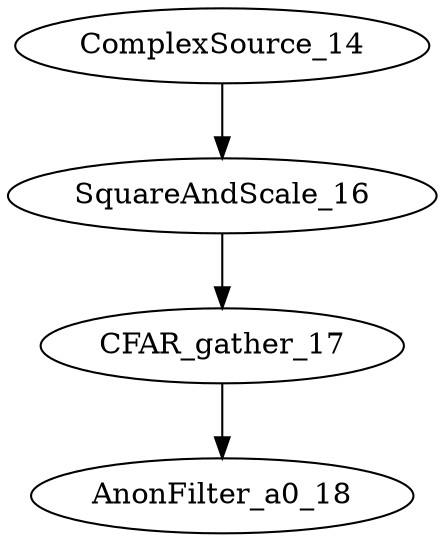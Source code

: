digraph CFARtest_19 {
node0 [label="ComplexSource_14", push="64", pop="0", peek="0", pushType="complex", popType="void", peekType="void", codeSize="309 b", stackSize="544 b", work="61760"];
node1 [label="SquareAndScale_16", push="64", pop="64", peek="64", pushType="float", popType="complex", peekType="complex", codeSize="73 b", stackSize="544 b", work="361"];
node0 -> node1;
node2 [label="CFAR_gather_17", push="64", pop="64", peek="640", pushType="float", popType="float", peekType="float", codeSize="354 b", stackSize="128 b", work="202"];
node1 -> node2;
node3 [label="AnonFilter_a0_18", push="0", pop="64", peek="64", pushType="void", popType="float", peekType="float", codeSize="16 b", stackSize="0 b", work="6"];
node2 -> node3;
}

